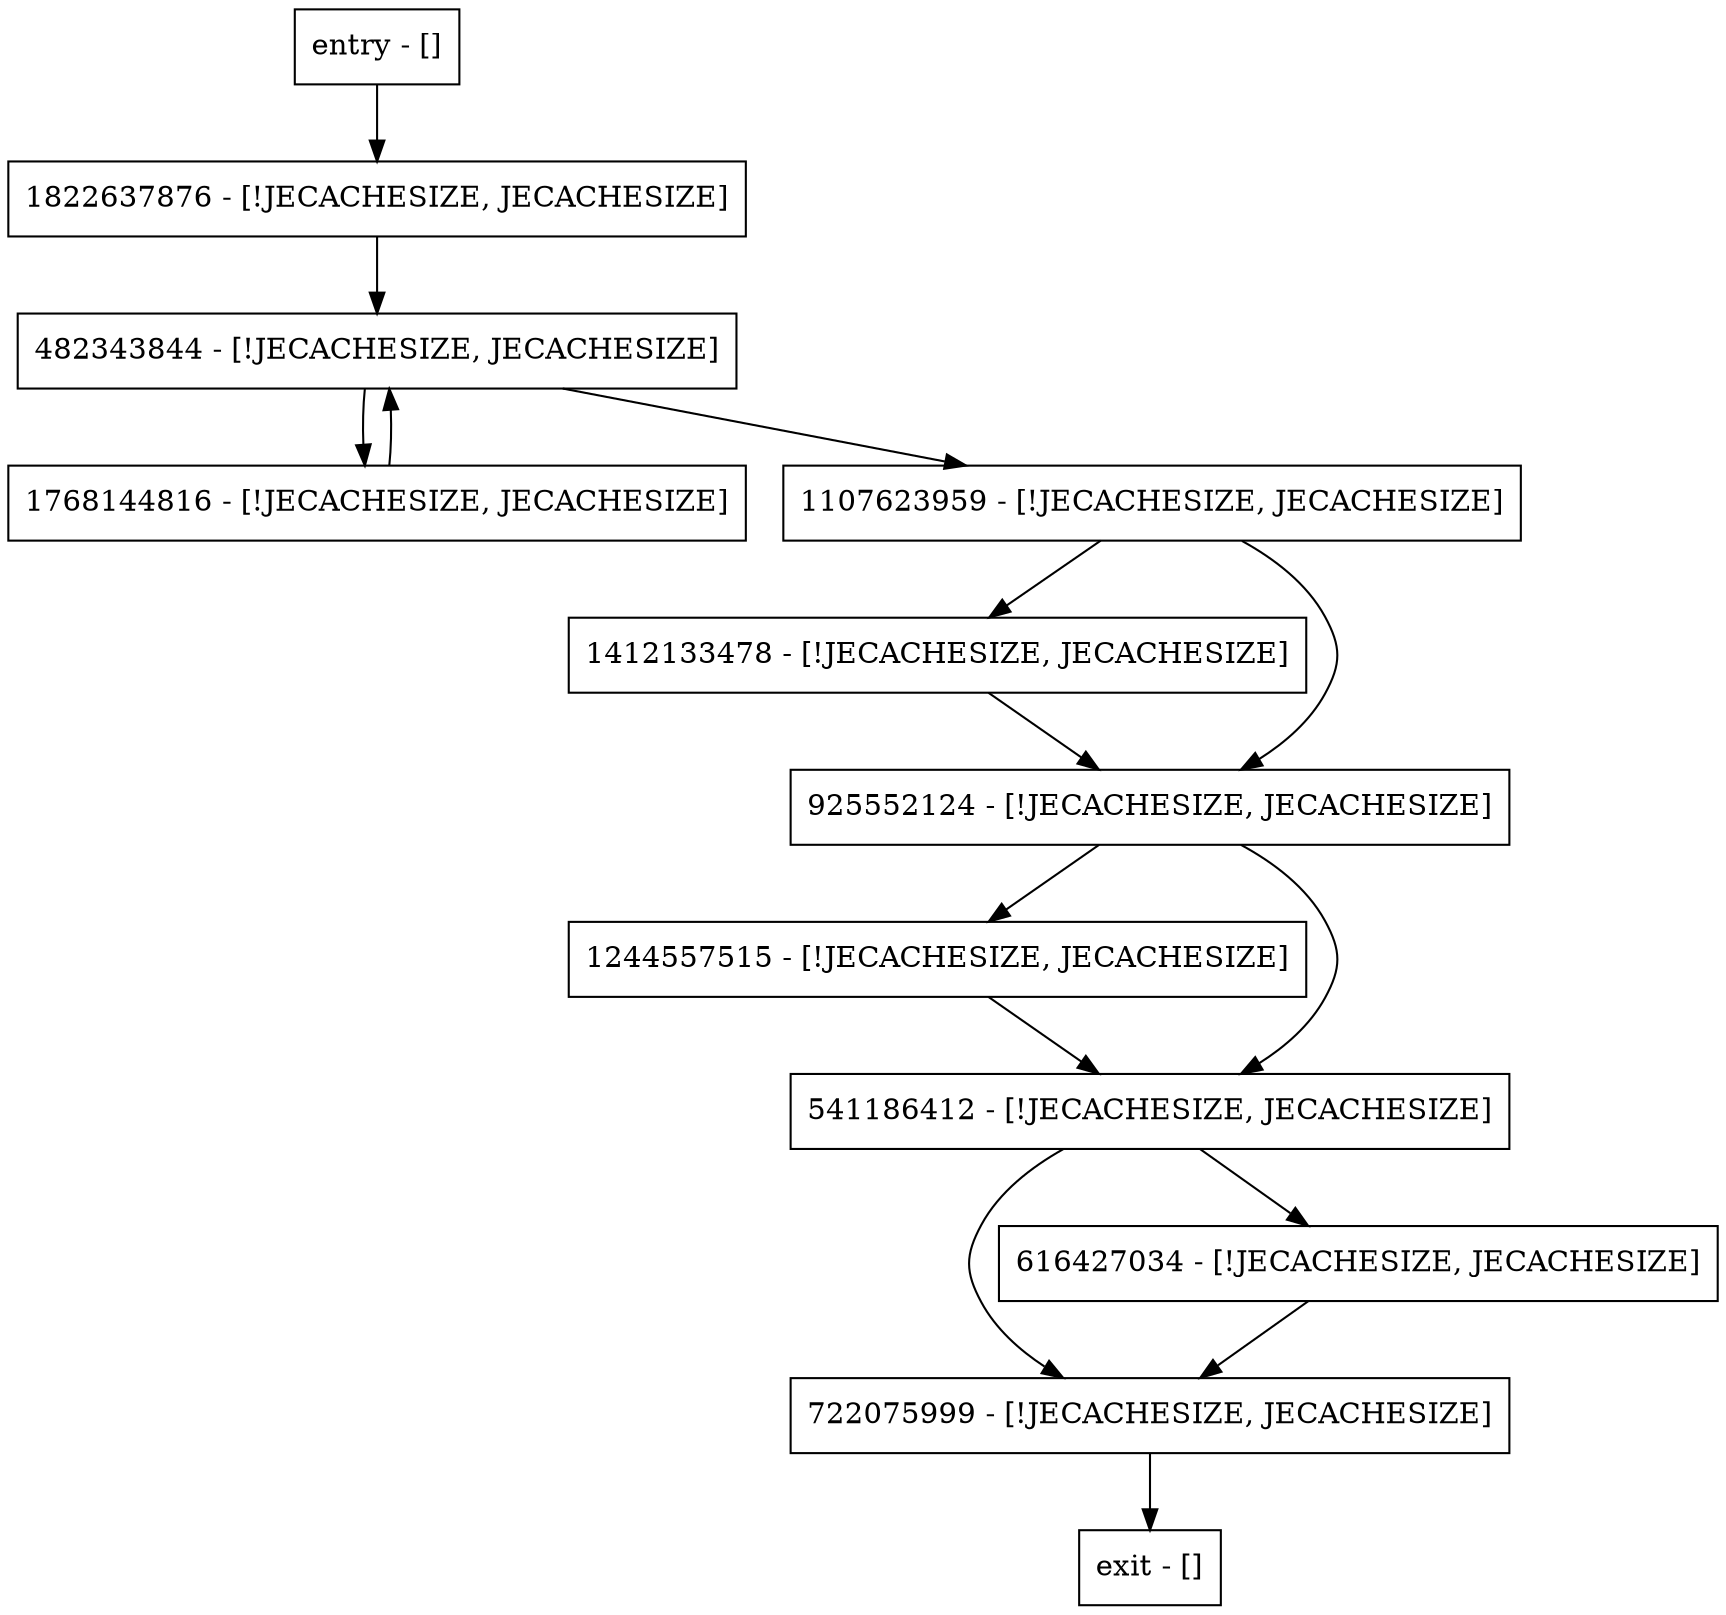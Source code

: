 digraph computeMemorySize {
node [shape=record];
1244557515 [label="1244557515 - [!JECACHESIZE, JECACHESIZE]"];
1412133478 [label="1412133478 - [!JECACHESIZE, JECACHESIZE]"];
1822637876 [label="1822637876 - [!JECACHESIZE, JECACHESIZE]"];
1768144816 [label="1768144816 - [!JECACHESIZE, JECACHESIZE]"];
925552124 [label="925552124 - [!JECACHESIZE, JECACHESIZE]"];
722075999 [label="722075999 - [!JECACHESIZE, JECACHESIZE]"];
482343844 [label="482343844 - [!JECACHESIZE, JECACHESIZE]"];
entry [label="entry - []"];
exit [label="exit - []"];
1107623959 [label="1107623959 - [!JECACHESIZE, JECACHESIZE]"];
616427034 [label="616427034 - [!JECACHESIZE, JECACHESIZE]"];
541186412 [label="541186412 - [!JECACHESIZE, JECACHESIZE]"];
entry;
exit;
1244557515 -> 541186412;
1412133478 -> 925552124;
1822637876 -> 482343844;
1768144816 -> 482343844;
925552124 -> 1244557515;
925552124 -> 541186412;
722075999 -> exit;
482343844 -> 1768144816;
482343844 -> 1107623959;
entry -> 1822637876;
1107623959 -> 1412133478;
1107623959 -> 925552124;
616427034 -> 722075999;
541186412 -> 722075999;
541186412 -> 616427034;
}
